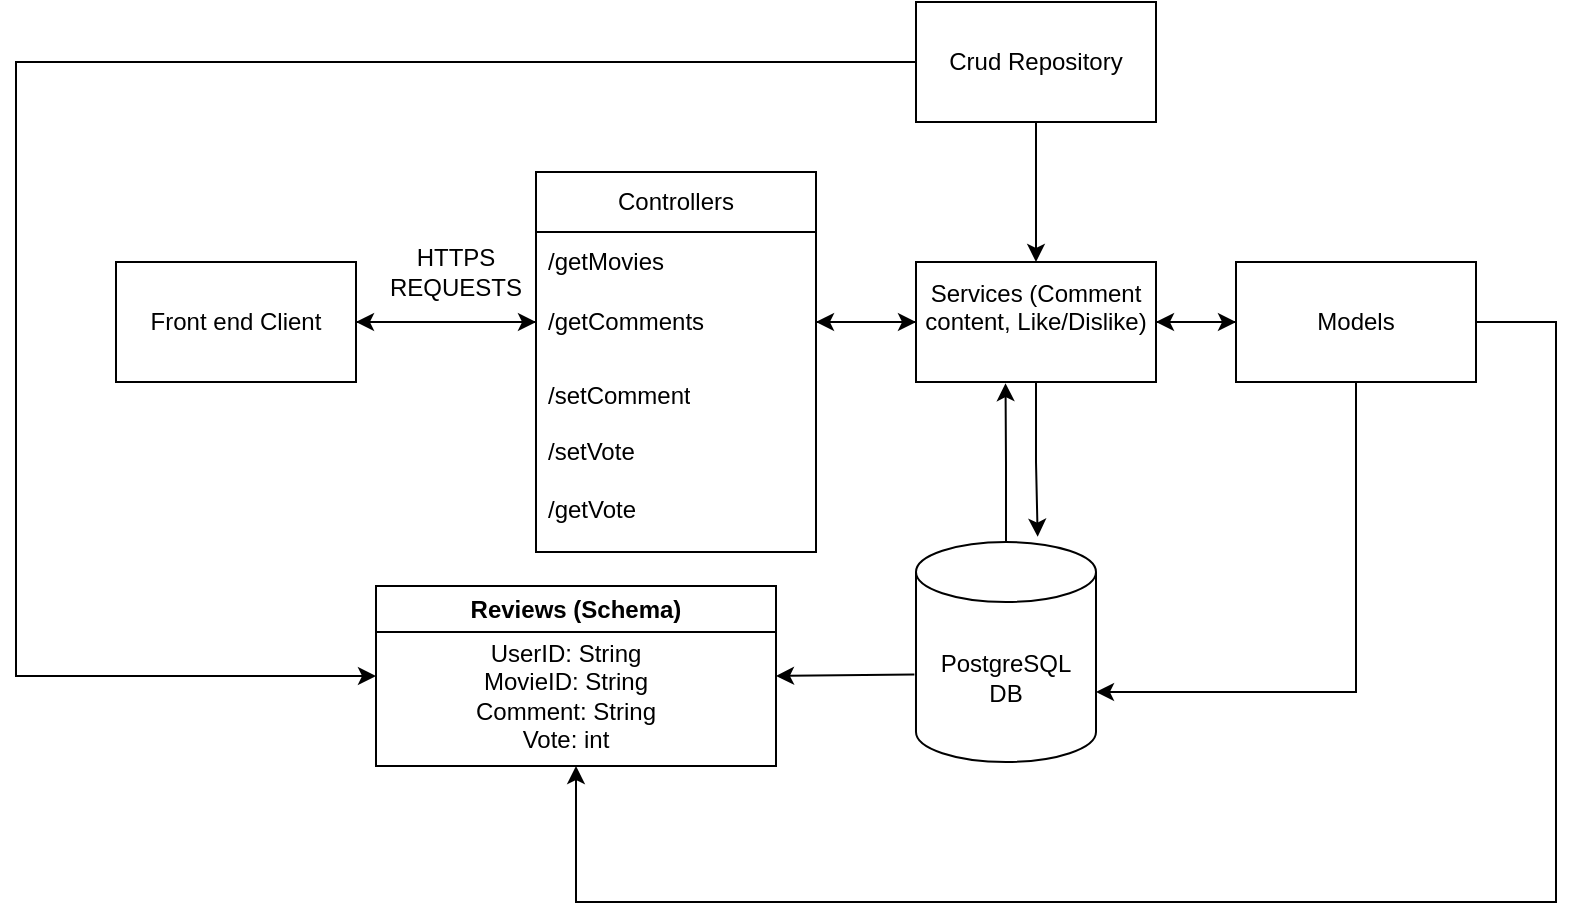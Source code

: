 <mxfile version="20.8.5" type="github"><diagram id="WTgHQfKJ3sEN2fbYTCML" name="Page-1"><mxGraphModel dx="1050" dy="541" grid="1" gridSize="10" guides="1" tooltips="1" connect="1" arrows="1" fold="1" page="1" pageScale="1" pageWidth="850" pageHeight="1100" math="0" shadow="0"><root><mxCell id="0"/><mxCell id="1" parent="0"/><mxCell id="4DcS7Og6tlSkF1GshYE2-4" style="edgeStyle=none;rounded=0;orthogonalLoop=1;jettySize=auto;html=1;exitX=1;exitY=0.5;exitDx=0;exitDy=0;entryX=0;entryY=0.5;entryDx=0;entryDy=0;" edge="1" parent="1" source="dkjBBXFen5a6FMUMMJrV-1" target="4DcS7Og6tlSkF1GshYE2-9"><mxGeometry relative="1" as="geometry"><mxPoint x="310" y="260" as="targetPoint"/></mxGeometry></mxCell><mxCell id="dkjBBXFen5a6FMUMMJrV-1" value="Front end Client" style="rounded=0;whiteSpace=wrap;html=1;" parent="1" vertex="1"><mxGeometry x="110" y="230" width="120" height="60" as="geometry"/></mxCell><mxCell id="dkjBBXFen5a6FMUMMJrV-5" style="rounded=0;orthogonalLoop=1;jettySize=auto;html=1;entryX=1;entryY=0.5;entryDx=0;entryDy=0;endArrow=classic;endFill=1;exitX=0;exitY=0.5;exitDx=0;exitDy=0;" parent="1" source="4DcS7Og6tlSkF1GshYE2-9" target="dkjBBXFen5a6FMUMMJrV-1" edge="1"><mxGeometry relative="1" as="geometry"><mxPoint x="310" y="260" as="sourcePoint"/></mxGeometry></mxCell><mxCell id="dkjBBXFen5a6FMUMMJrV-22" style="edgeStyle=orthogonalEdgeStyle;rounded=0;orthogonalLoop=1;jettySize=auto;html=1;entryX=0;entryY=0.5;entryDx=0;entryDy=0;endArrow=classic;endFill=1;exitX=1;exitY=0.5;exitDx=0;exitDy=0;" parent="1" source="4DcS7Og6tlSkF1GshYE2-9" target="dkjBBXFen5a6FMUMMJrV-15" edge="1"><mxGeometry relative="1" as="geometry"><mxPoint x="460" y="260" as="sourcePoint"/></mxGeometry></mxCell><mxCell id="dkjBBXFen5a6FMUMMJrV-16" style="edgeStyle=orthogonalEdgeStyle;rounded=0;orthogonalLoop=1;jettySize=auto;html=1;entryX=1;entryY=0;entryDx=0;entryDy=75;entryPerimeter=0;endArrow=classic;endFill=1;" parent="1" source="dkjBBXFen5a6FMUMMJrV-3" target="dkjBBXFen5a6FMUMMJrV-4" edge="1"><mxGeometry relative="1" as="geometry"><Array as="points"><mxPoint x="730" y="445"/></Array></mxGeometry></mxCell><mxCell id="dkjBBXFen5a6FMUMMJrV-23" style="edgeStyle=orthogonalEdgeStyle;rounded=0;orthogonalLoop=1;jettySize=auto;html=1;endArrow=classic;endFill=1;" parent="1" source="dkjBBXFen5a6FMUMMJrV-3" edge="1"><mxGeometry relative="1" as="geometry"><mxPoint x="630" y="260" as="targetPoint"/></mxGeometry></mxCell><mxCell id="dkjBBXFen5a6FMUMMJrV-3" value="Models" style="rounded=0;whiteSpace=wrap;html=1;" parent="1" vertex="1"><mxGeometry x="670" y="230" width="120" height="60" as="geometry"/></mxCell><mxCell id="dkjBBXFen5a6FMUMMJrV-25" style="edgeStyle=orthogonalEdgeStyle;rounded=0;orthogonalLoop=1;jettySize=auto;html=1;entryX=0.373;entryY=1.01;entryDx=0;entryDy=0;entryPerimeter=0;endArrow=classic;endFill=1;" parent="1" source="dkjBBXFen5a6FMUMMJrV-4" target="dkjBBXFen5a6FMUMMJrV-15" edge="1"><mxGeometry relative="1" as="geometry"/></mxCell><mxCell id="4DcS7Og6tlSkF1GshYE2-19" value="" style="edgeStyle=none;rounded=0;orthogonalLoop=1;jettySize=auto;html=1;entryX=1;entryY=0.5;entryDx=0;entryDy=0;exitX=-0.009;exitY=0.602;exitDx=0;exitDy=0;exitPerimeter=0;" edge="1" parent="1" source="dkjBBXFen5a6FMUMMJrV-4" target="4DcS7Og6tlSkF1GshYE2-20"><mxGeometry relative="1" as="geometry"><mxPoint x="460" y="437.955" as="targetPoint"/></mxGeometry></mxCell><mxCell id="dkjBBXFen5a6FMUMMJrV-4" value="PostgreSQL&lt;br&gt;DB" style="shape=cylinder3;whiteSpace=wrap;html=1;boundedLbl=1;backgroundOutline=1;size=15;" parent="1" vertex="1"><mxGeometry x="510" y="370" width="90" height="110" as="geometry"/></mxCell><mxCell id="dkjBBXFen5a6FMUMMJrV-9" value="HTTPS REQUESTS" style="text;html=1;strokeColor=none;fillColor=none;align=center;verticalAlign=middle;whiteSpace=wrap;rounded=0;" parent="1" vertex="1"><mxGeometry x="250" y="220" width="60" height="30" as="geometry"/></mxCell><mxCell id="dkjBBXFen5a6FMUMMJrV-26" style="edgeStyle=orthogonalEdgeStyle;rounded=0;orthogonalLoop=1;jettySize=auto;html=1;entryX=0.5;entryY=0;entryDx=0;entryDy=0;endArrow=classic;endFill=1;" parent="1" source="dkjBBXFen5a6FMUMMJrV-10" target="dkjBBXFen5a6FMUMMJrV-15" edge="1"><mxGeometry relative="1" as="geometry"/></mxCell><mxCell id="4DcS7Og6tlSkF1GshYE2-22" style="edgeStyle=orthogonalEdgeStyle;rounded=0;orthogonalLoop=1;jettySize=auto;html=1;exitX=0;exitY=0.5;exitDx=0;exitDy=0;entryX=0;entryY=0.5;entryDx=0;entryDy=0;" edge="1" parent="1" source="dkjBBXFen5a6FMUMMJrV-10" target="4DcS7Og6tlSkF1GshYE2-20"><mxGeometry relative="1" as="geometry"><Array as="points"><mxPoint x="60" y="130"/><mxPoint x="60" y="437"/></Array></mxGeometry></mxCell><mxCell id="dkjBBXFen5a6FMUMMJrV-10" value="Crud Repository" style="rounded=0;whiteSpace=wrap;html=1;" parent="1" vertex="1"><mxGeometry x="510" y="100" width="120" height="60" as="geometry"/></mxCell><mxCell id="dkjBBXFen5a6FMUMMJrV-19" style="edgeStyle=orthogonalEdgeStyle;rounded=0;orthogonalLoop=1;jettySize=auto;html=1;entryX=0;entryY=0.5;entryDx=0;entryDy=0;endArrow=classic;endFill=1;" parent="1" source="dkjBBXFen5a6FMUMMJrV-15" target="dkjBBXFen5a6FMUMMJrV-3" edge="1"><mxGeometry relative="1" as="geometry"/></mxCell><mxCell id="dkjBBXFen5a6FMUMMJrV-24" style="edgeStyle=orthogonalEdgeStyle;rounded=0;orthogonalLoop=1;jettySize=auto;html=1;entryX=0.676;entryY=-0.024;entryDx=0;entryDy=0;entryPerimeter=0;endArrow=classic;endFill=1;" parent="1" source="dkjBBXFen5a6FMUMMJrV-15" target="dkjBBXFen5a6FMUMMJrV-4" edge="1"><mxGeometry relative="1" as="geometry"/></mxCell><mxCell id="4DcS7Og6tlSkF1GshYE2-5" style="edgeStyle=none;rounded=0;orthogonalLoop=1;jettySize=auto;html=1;exitX=0;exitY=0.5;exitDx=0;exitDy=0;entryX=1;entryY=0.5;entryDx=0;entryDy=0;" edge="1" parent="1" source="dkjBBXFen5a6FMUMMJrV-15" target="4DcS7Og6tlSkF1GshYE2-9"><mxGeometry relative="1" as="geometry"><mxPoint x="430" y="260" as="targetPoint"/></mxGeometry></mxCell><mxCell id="dkjBBXFen5a6FMUMMJrV-15" value="Services (Comment content, Like/Dislike)&lt;br&gt;&amp;nbsp;" style="rounded=0;whiteSpace=wrap;html=1;" parent="1" vertex="1"><mxGeometry x="510" y="230" width="120" height="60" as="geometry"/></mxCell><mxCell id="4DcS7Og6tlSkF1GshYE2-7" value="Controllers" style="swimlane;fontStyle=0;childLayout=stackLayout;horizontal=1;startSize=30;horizontalStack=0;resizeParent=1;resizeParentMax=0;resizeLast=0;collapsible=1;marginBottom=0;whiteSpace=wrap;html=1;" vertex="1" parent="1"><mxGeometry x="320" y="185" width="140" height="190" as="geometry"><mxRectangle x="320" y="185" width="100" height="30" as="alternateBounds"/></mxGeometry></mxCell><mxCell id="4DcS7Og6tlSkF1GshYE2-8" value="/getMovies" style="text;strokeColor=none;fillColor=none;align=left;verticalAlign=middle;spacingLeft=4;spacingRight=4;overflow=hidden;points=[[0,0.5],[1,0.5]];portConstraint=eastwest;rotatable=0;whiteSpace=wrap;html=1;" vertex="1" parent="4DcS7Og6tlSkF1GshYE2-7"><mxGeometry y="30" width="140" height="30" as="geometry"/></mxCell><mxCell id="4DcS7Og6tlSkF1GshYE2-9" value="/getComments" style="text;strokeColor=none;fillColor=none;align=left;verticalAlign=middle;spacingLeft=4;spacingRight=4;overflow=hidden;points=[[0,0.5],[1,0.5]];portConstraint=eastwest;rotatable=0;whiteSpace=wrap;html=1;" vertex="1" parent="4DcS7Og6tlSkF1GshYE2-7"><mxGeometry y="60" width="140" height="30" as="geometry"/></mxCell><mxCell id="4DcS7Og6tlSkF1GshYE2-10" value="/setComment&lt;br&gt;&lt;br&gt;/setVote&lt;br&gt;&lt;br&gt;/getVote" style="text;strokeColor=none;fillColor=none;align=left;verticalAlign=middle;spacingLeft=4;spacingRight=4;overflow=hidden;points=[[0,0.5],[1,0.5]];portConstraint=eastwest;rotatable=0;whiteSpace=wrap;html=1;" vertex="1" parent="4DcS7Og6tlSkF1GshYE2-7"><mxGeometry y="90" width="140" height="100" as="geometry"/></mxCell><mxCell id="4DcS7Og6tlSkF1GshYE2-11" style="edgeStyle=none;rounded=0;orthogonalLoop=1;jettySize=auto;html=1;entryX=1;entryY=0.5;entryDx=0;entryDy=0;" edge="1" parent="4DcS7Og6tlSkF1GshYE2-7" source="4DcS7Og6tlSkF1GshYE2-9" target="4DcS7Og6tlSkF1GshYE2-9"><mxGeometry relative="1" as="geometry"/></mxCell><mxCell id="4DcS7Og6tlSkF1GshYE2-20" value="Reviews (Schema)" style="swimlane;whiteSpace=wrap;html=1;startSize=23;" vertex="1" parent="1"><mxGeometry x="240" y="392" width="200" height="90" as="geometry"/></mxCell><mxCell id="4DcS7Og6tlSkF1GshYE2-21" value="UserID: String&lt;br&gt;MovieID: String&lt;br&gt;Comment: String&lt;br&gt;Vote: int" style="text;html=1;strokeColor=none;fillColor=none;align=center;verticalAlign=middle;whiteSpace=wrap;rounded=0;" vertex="1" parent="4DcS7Og6tlSkF1GshYE2-20"><mxGeometry x="10" y="40" width="170" height="30" as="geometry"/></mxCell><mxCell id="4DcS7Og6tlSkF1GshYE2-23" style="edgeStyle=orthogonalEdgeStyle;rounded=0;orthogonalLoop=1;jettySize=auto;html=1;exitX=1;exitY=0.5;exitDx=0;exitDy=0;entryX=0.5;entryY=1;entryDx=0;entryDy=0;" edge="1" parent="1" source="dkjBBXFen5a6FMUMMJrV-3" target="4DcS7Og6tlSkF1GshYE2-20"><mxGeometry relative="1" as="geometry"><mxPoint x="520" y="140" as="sourcePoint"/><mxPoint x="250" y="447" as="targetPoint"/><Array as="points"><mxPoint x="830" y="260"/><mxPoint x="830" y="550"/><mxPoint x="340" y="550"/></Array></mxGeometry></mxCell></root></mxGraphModel></diagram></mxfile>